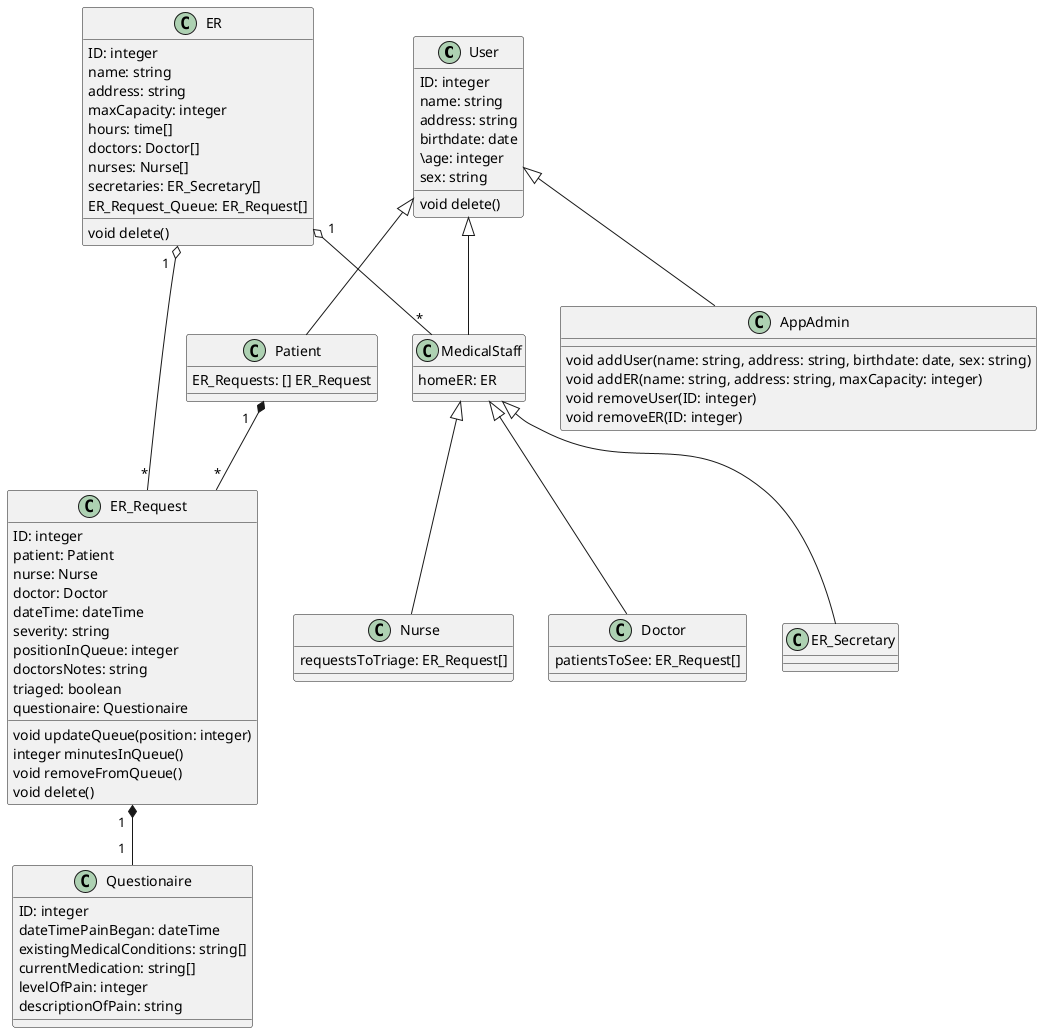 @startuml
class User {
  ID: integer
  name: string
  address: string
  birthdate: date
  \age: integer
  sex: string
  void delete()
}

class Patient {
  ER_Requests: [] ER_Request
}

class MedicalStaff {
    homeER: ER
}

class Nurse {
    requestsToTriage: ER_Request[]
}

class Doctor {
    patientsToSee: ER_Request[]
}

class ER_Secretary {
}

class AppAdmin {
    void addUser(name: string, address: string, birthdate: date, sex: string)
    void addER(name: string, address: string, maxCapacity: integer)
    void removeUser(ID: integer)
    void removeER(ID: integer)
}

class ER {
   ID: integer
   name: string
   address: string
   maxCapacity: integer
   hours: time[]
   doctors: Doctor[]
   nurses: Nurse[]
   secretaries: ER_Secretary[]
   ER_Request_Queue: ER_Request[]
   void delete()
}

class ER_Request {
  ID: integer
  patient: Patient
  nurse: Nurse
  doctor: Doctor
  dateTime: dateTime
  severity: string
  positionInQueue: integer
  doctorsNotes: string
  triaged: boolean
  questionaire: Questionaire
  void updateQueue(position: integer)
  integer minutesInQueue()
  void removeFromQueue()
  void delete()
}

class Questionaire {
    ID: integer
    dateTimePainBegan: dateTime
    existingMedicalConditions: string[]
    currentMedication: string[]
    levelOfPain: integer
    descriptionOfPain: string
}


User <|-- Patient
User <|-- MedicalStaff
MedicalStaff <|-- Doctor
MedicalStaff <|-- Nurse
MedicalStaff <|-- ER_Secretary
User <|-- AppAdmin

ER "  1" o-- "*" MedicalStaff
ER "1  " o-- "*" ER_Request

Patient "1   " *-- "*" ER_Request
ER_Request "1  " *-- "1  " Questionaire

@enduml